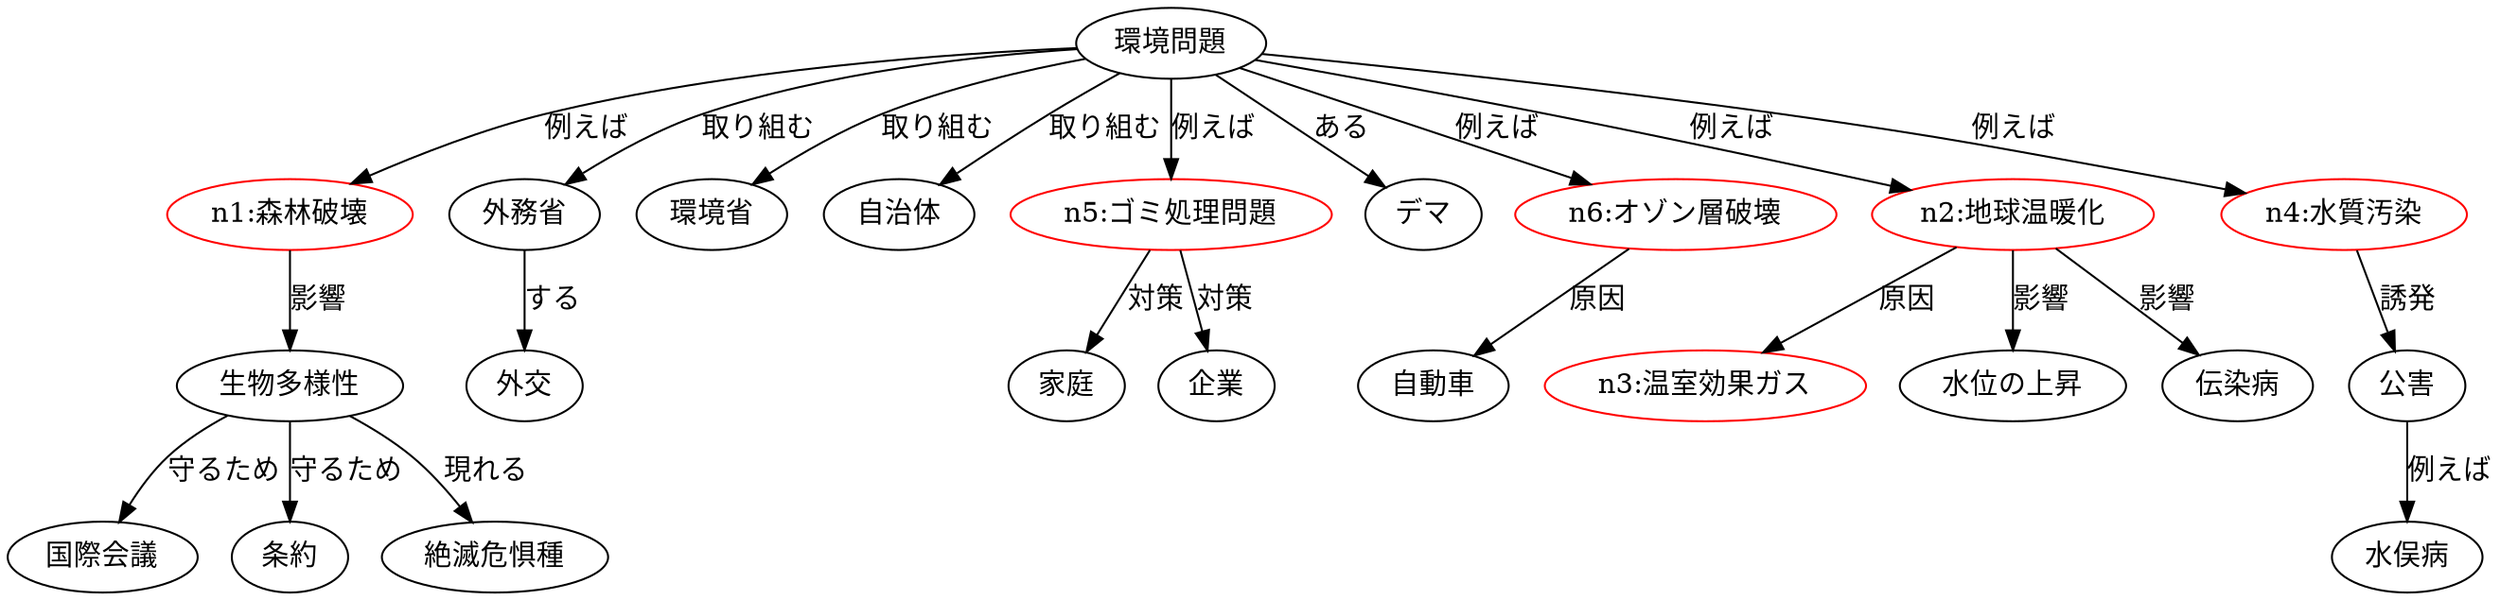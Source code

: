 /* csub001_s_eb_1_post.dot */
digraph G {
id0 [label="環境問題"]
id1 [label="n1:森林破壊"] [color="#FF0000"]
id2 [label="生物多様性"]
id3 [label="国際会議"]
id4 [label="条約"]
id5 [label="絶滅危惧種"]
id21 [label="外務省"]
id22 [label="外交"]
id6 [label="環境省"]
id7 [label="自治体"]
id8 [label="n5:ゴミ処理問題"] [color="#FF0000"]
id9 [label="家庭"]
id10 [label="企業"]
id11 [label="デマ"]
id12 [label="n6:オゾン層破壊"] [color="#FF0000"]
id13 [label="自動車"]
id14 [label="n2:地球温暖化"] [color="#FF0000"]
id15 [label="n3:温室効果ガス"] [color="#FF0000"]
id16 [label="水位の上昇"]
id17 [label="伝染病"]
id18 [label="n4:水質汚染"] [color="#FF0000"]
id19 [label="公害"]
id20 [label="水俣病"]
id0 -> id18 [label="例えば"]
id18 -> id19 [label="誘発"]
id19 -> id20 [label="例えば"]
id2 -> id4 [label="守るため"]
id2 -> id3 [label="守るため"]
id1 -> id2 [label="影響"]
id0 -> id1 [label="例えば"]
id2 -> id5 [label="現れる"]
id0 -> id21 [label="取り組む"]
id21 -> id22 [label="する"]
id0 -> id6 [label="取り組む"]
id0 -> id7 [label="取り組む"]
id0 -> id8 [label="例えば"]
id8 -> id9 [label="対策"]
id8 -> id10 [label="対策"]
id0 -> id12 [label="例えば"]
id12 -> id13 [label="原因"]
id0 -> id14 [label="例えば"]
id14 -> id15 [label="原因"]
id14 -> id16 [label="影響"]
id14 -> id17 [label="影響"]
id0 -> id11 [label="ある"]
}

